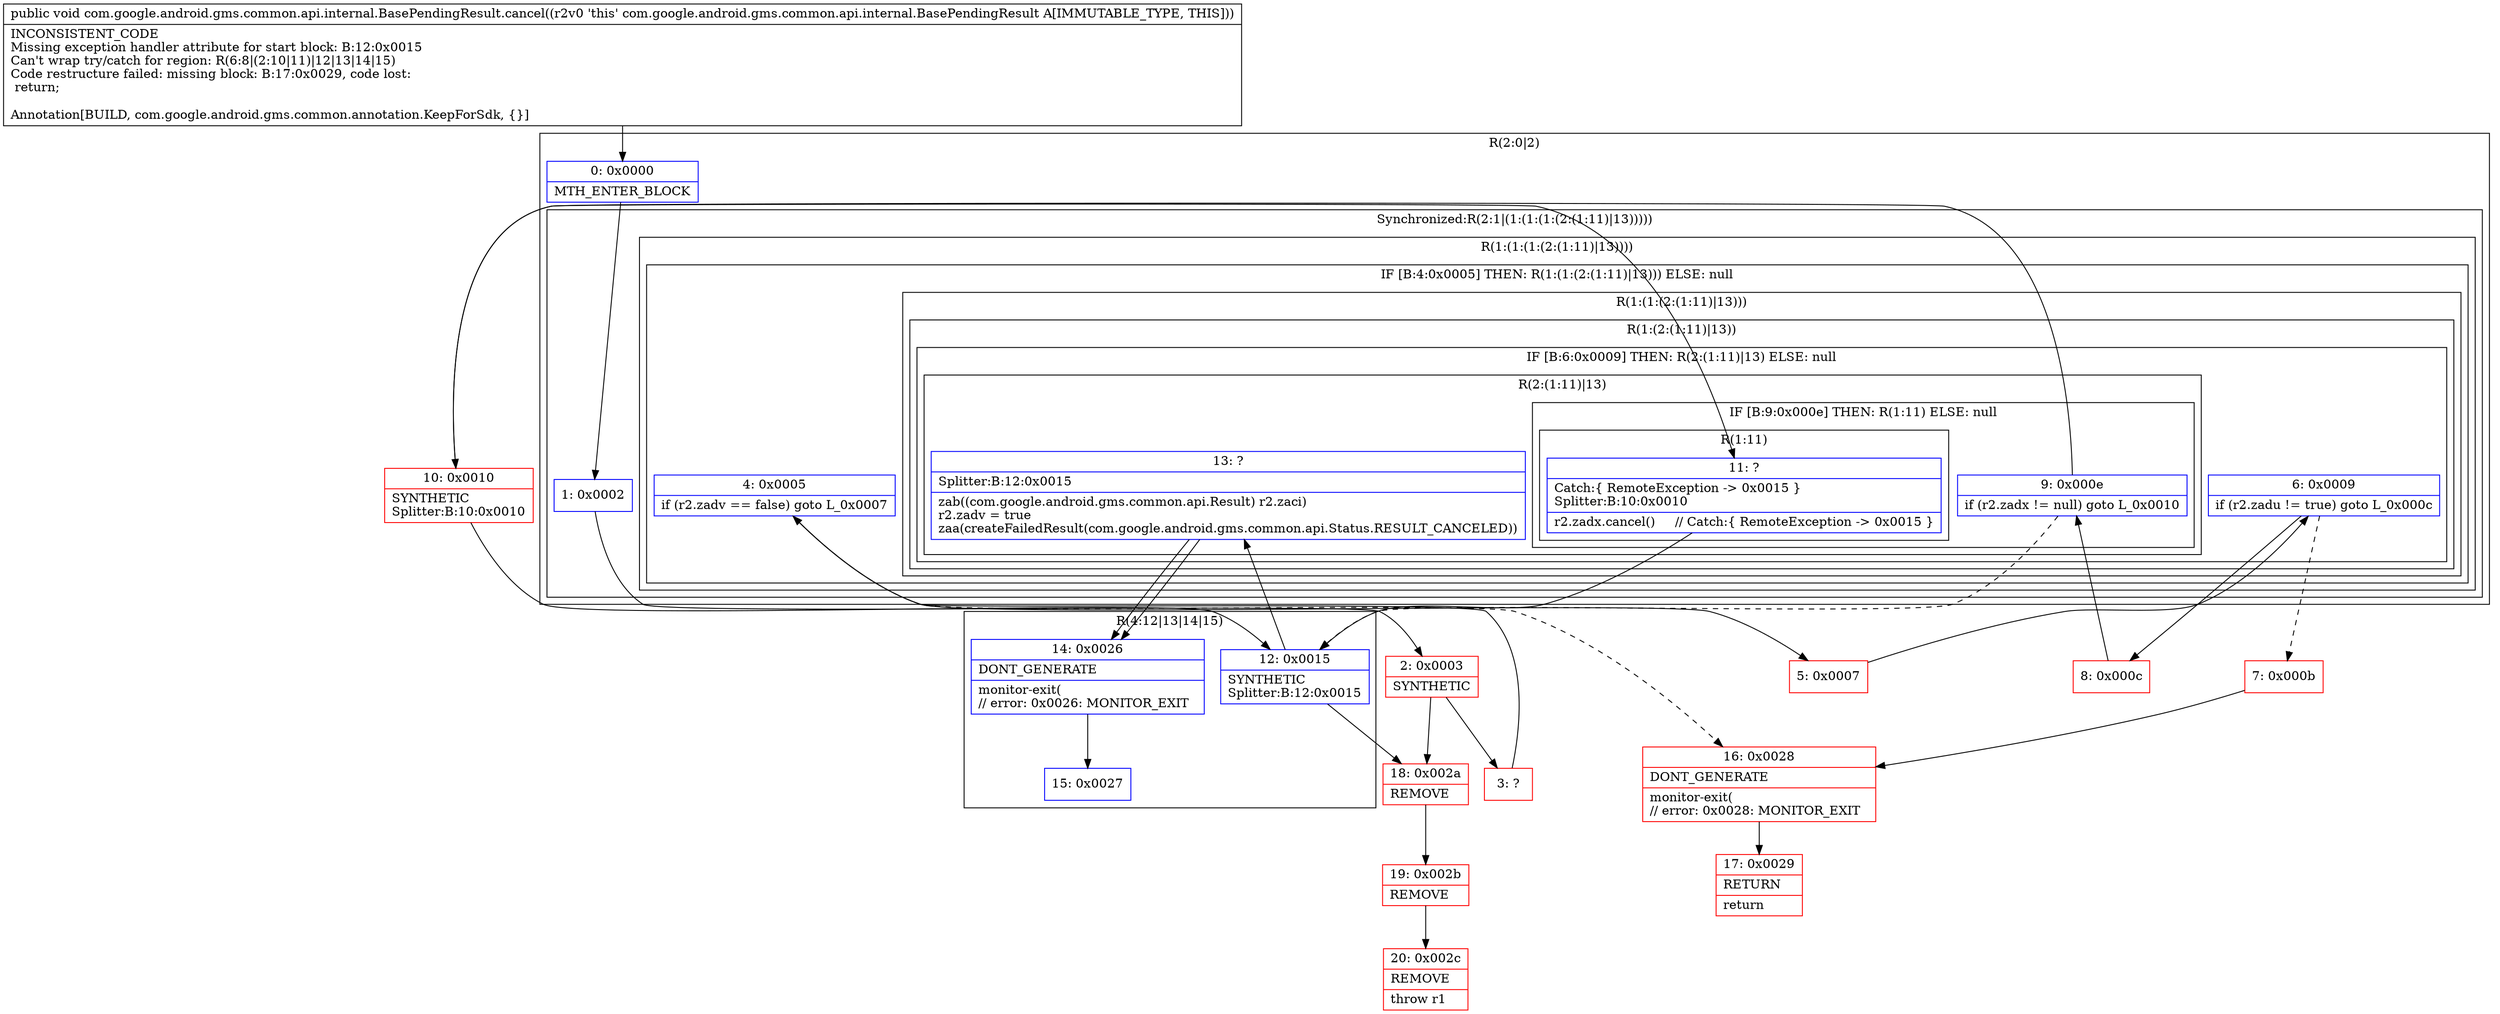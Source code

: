 digraph "CFG forcom.google.android.gms.common.api.internal.BasePendingResult.cancel()V" {
subgraph cluster_Region_1126734521 {
label = "R(2:0|2)";
node [shape=record,color=blue];
Node_0 [shape=record,label="{0\:\ 0x0000|MTH_ENTER_BLOCK\l}"];
subgraph cluster_SynchronizedRegion_1398732228 {
label = "Synchronized:R(2:1|(1:(1:(1:(2:(1:11)|13)))))";
node [shape=record,color=blue];
Node_1 [shape=record,label="{1\:\ 0x0002}"];
subgraph cluster_Region_595276629 {
label = "R(1:(1:(1:(2:(1:11)|13))))";
node [shape=record,color=blue];
subgraph cluster_IfRegion_1470386936 {
label = "IF [B:4:0x0005] THEN: R(1:(1:(2:(1:11)|13))) ELSE: null";
node [shape=record,color=blue];
Node_4 [shape=record,label="{4\:\ 0x0005|if (r2.zadv == false) goto L_0x0007\l}"];
subgraph cluster_Region_1348401127 {
label = "R(1:(1:(2:(1:11)|13)))";
node [shape=record,color=blue];
subgraph cluster_Region_1946867965 {
label = "R(1:(2:(1:11)|13))";
node [shape=record,color=blue];
subgraph cluster_IfRegion_236043442 {
label = "IF [B:6:0x0009] THEN: R(2:(1:11)|13) ELSE: null";
node [shape=record,color=blue];
Node_6 [shape=record,label="{6\:\ 0x0009|if (r2.zadu != true) goto L_0x000c\l}"];
subgraph cluster_Region_2069306394 {
label = "R(2:(1:11)|13)";
node [shape=record,color=blue];
subgraph cluster_IfRegion_1544633688 {
label = "IF [B:9:0x000e] THEN: R(1:11) ELSE: null";
node [shape=record,color=blue];
Node_9 [shape=record,label="{9\:\ 0x000e|if (r2.zadx != null) goto L_0x0010\l}"];
subgraph cluster_Region_2122242839 {
label = "R(1:11)";
node [shape=record,color=blue];
Node_11 [shape=record,label="{11\:\ ?|Catch:\{ RemoteException \-\> 0x0015 \}\lSplitter:B:10:0x0010\l|r2.zadx.cancel()     \/\/ Catch:\{ RemoteException \-\> 0x0015 \}\l}"];
}
}
Node_13 [shape=record,label="{13\:\ ?|Splitter:B:12:0x0015\l|zab((com.google.android.gms.common.api.Result) r2.zaci)\lr2.zadv = true\lzaa(createFailedResult(com.google.android.gms.common.api.Status.RESULT_CANCELED))\l}"];
}
}
}
}
}
}
}
}
subgraph cluster_Region_2097744966 {
label = "R(4:12|13|14|15)";
node [shape=record,color=blue];
Node_12 [shape=record,label="{12\:\ 0x0015|SYNTHETIC\lSplitter:B:12:0x0015\l}"];
Node_13 [shape=record,label="{13\:\ ?|Splitter:B:12:0x0015\l|zab((com.google.android.gms.common.api.Result) r2.zaci)\lr2.zadv = true\lzaa(createFailedResult(com.google.android.gms.common.api.Status.RESULT_CANCELED))\l}"];
Node_14 [shape=record,label="{14\:\ 0x0026|DONT_GENERATE\l|monitor\-exit(\l\/\/ error: 0x0026: MONITOR_EXIT  \l}"];
Node_15 [shape=record,label="{15\:\ 0x0027}"];
}
Node_2 [shape=record,color=red,label="{2\:\ 0x0003|SYNTHETIC\l}"];
Node_3 [shape=record,color=red,label="{3\:\ ?}"];
Node_5 [shape=record,color=red,label="{5\:\ 0x0007}"];
Node_7 [shape=record,color=red,label="{7\:\ 0x000b}"];
Node_8 [shape=record,color=red,label="{8\:\ 0x000c}"];
Node_10 [shape=record,color=red,label="{10\:\ 0x0010|SYNTHETIC\lSplitter:B:10:0x0010\l}"];
Node_16 [shape=record,color=red,label="{16\:\ 0x0028|DONT_GENERATE\l|monitor\-exit(\l\/\/ error: 0x0028: MONITOR_EXIT  \l}"];
Node_17 [shape=record,color=red,label="{17\:\ 0x0029|RETURN\l|return\l}"];
Node_18 [shape=record,color=red,label="{18\:\ 0x002a|REMOVE\l}"];
Node_19 [shape=record,color=red,label="{19\:\ 0x002b|REMOVE\l}"];
Node_20 [shape=record,color=red,label="{20\:\ 0x002c|REMOVE\l|throw r1\l}"];
MethodNode[shape=record,label="{public void com.google.android.gms.common.api.internal.BasePendingResult.cancel((r2v0 'this' com.google.android.gms.common.api.internal.BasePendingResult A[IMMUTABLE_TYPE, THIS]))  | INCONSISTENT_CODE\lMissing exception handler attribute for start block: B:12:0x0015\lCan't wrap try\/catch for region: R(6:8\|(2:10\|11)\|12\|13\|14\|15)\lCode restructure failed: missing block: B:17:0x0029, code lost:\l    return;\l\lAnnotation[BUILD, com.google.android.gms.common.annotation.KeepForSdk, \{\}]\l}"];
MethodNode -> Node_0;
Node_0 -> Node_1;
Node_1 -> Node_2;
Node_4 -> Node_5;
Node_4 -> Node_16[style=dashed];
Node_6 -> Node_7[style=dashed];
Node_6 -> Node_8;
Node_9 -> Node_10;
Node_9 -> Node_12[style=dashed];
Node_11 -> Node_12;
Node_13 -> Node_14;
Node_12 -> Node_13;
Node_12 -> Node_18;
Node_13 -> Node_14;
Node_14 -> Node_15;
Node_2 -> Node_3;
Node_2 -> Node_18;
Node_3 -> Node_4;
Node_5 -> Node_6;
Node_7 -> Node_16;
Node_8 -> Node_9;
Node_10 -> Node_11;
Node_10 -> Node_12;
Node_16 -> Node_17;
Node_18 -> Node_19;
Node_19 -> Node_20;
}

